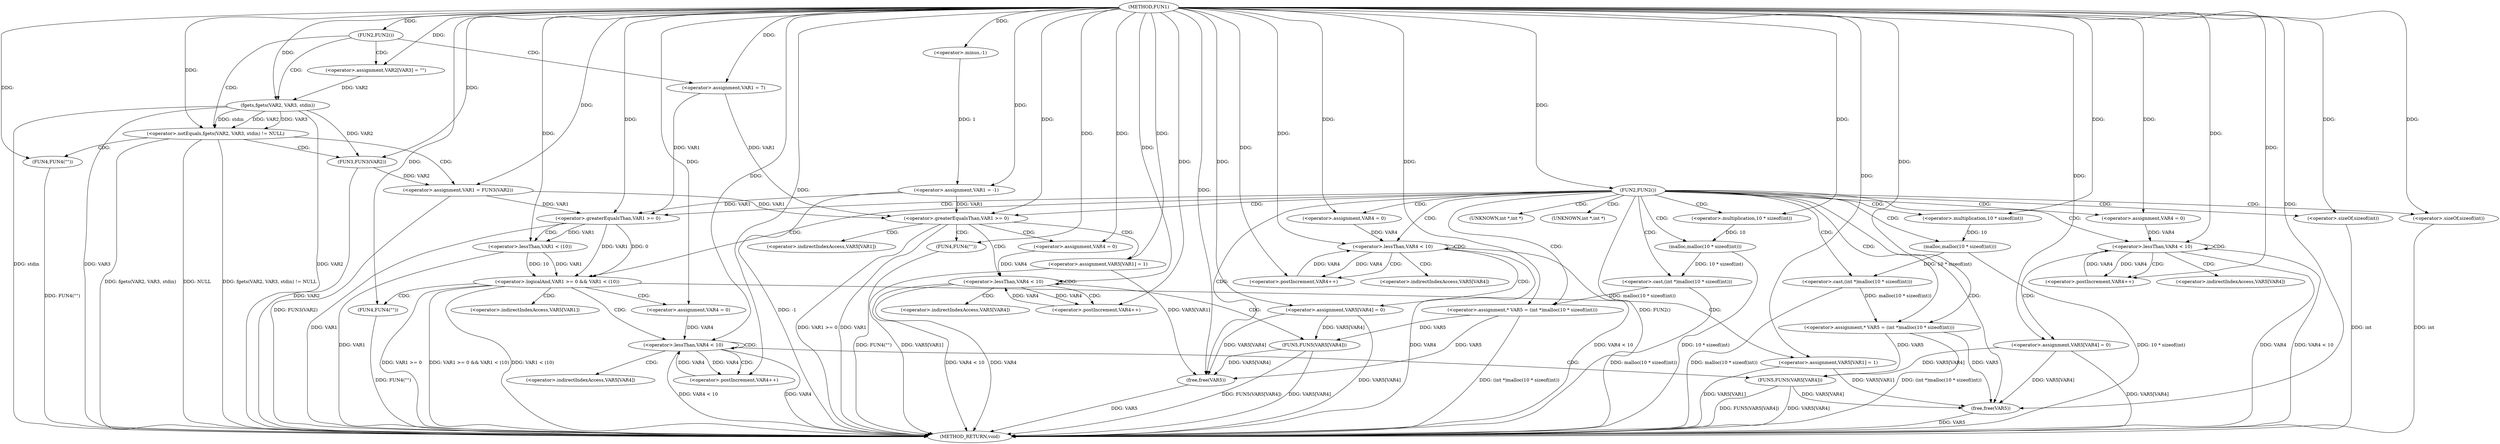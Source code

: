 digraph FUN1 {  
"1000100" [label = "(METHOD,FUN1)" ]
"1000259" [label = "(METHOD_RETURN,void)" ]
"1000103" [label = "(<operator>.assignment,VAR1 = -1)" ]
"1000105" [label = "(<operator>.minus,-1)" ]
"1000108" [label = "(FUN2,FUN2())" ]
"1000112" [label = "(<operator>.assignment,VAR2[VAR3] = \"\")" ]
"1000116" [label = "(<operator>.notEquals,fgets(VAR2, VAR3, stdin) != NULL)" ]
"1000117" [label = "(fgets,fgets(VAR2, VAR3, stdin))" ]
"1000123" [label = "(<operator>.assignment,VAR1 = FUN3(VAR2))" ]
"1000125" [label = "(FUN3,FUN3(VAR2))" ]
"1000129" [label = "(FUN4,FUN4(\"\"))" ]
"1000133" [label = "(<operator>.assignment,VAR1 = 7)" ]
"1000137" [label = "(FUN2,FUN2())" ]
"1000142" [label = "(<operator>.assignment,* VAR5 = (int *)malloc(10 * sizeof(int)))" ]
"1000144" [label = "(<operator>.cast,(int *)malloc(10 * sizeof(int)))" ]
"1000146" [label = "(malloc,malloc(10 * sizeof(int)))" ]
"1000147" [label = "(<operator>.multiplication,10 * sizeof(int))" ]
"1000149" [label = "(<operator>.sizeOf,sizeof(int))" ]
"1000152" [label = "(<operator>.assignment,VAR4 = 0)" ]
"1000155" [label = "(<operator>.lessThan,VAR4 < 10)" ]
"1000158" [label = "(<operator>.postIncrement,VAR4++)" ]
"1000161" [label = "(<operator>.assignment,VAR5[VAR4] = 0)" ]
"1000167" [label = "(<operator>.greaterEqualsThan,VAR1 >= 0)" ]
"1000171" [label = "(<operator>.assignment,VAR5[VAR1] = 1)" ]
"1000177" [label = "(<operator>.assignment,VAR4 = 0)" ]
"1000180" [label = "(<operator>.lessThan,VAR4 < 10)" ]
"1000183" [label = "(<operator>.postIncrement,VAR4++)" ]
"1000186" [label = "(FUN5,FUN5(VAR5[VAR4]))" ]
"1000192" [label = "(FUN4,FUN4(\"\"))" ]
"1000194" [label = "(free,free(VAR5))" ]
"1000201" [label = "(<operator>.assignment,* VAR5 = (int *)malloc(10 * sizeof(int)))" ]
"1000203" [label = "(<operator>.cast,(int *)malloc(10 * sizeof(int)))" ]
"1000205" [label = "(malloc,malloc(10 * sizeof(int)))" ]
"1000206" [label = "(<operator>.multiplication,10 * sizeof(int))" ]
"1000208" [label = "(<operator>.sizeOf,sizeof(int))" ]
"1000211" [label = "(<operator>.assignment,VAR4 = 0)" ]
"1000214" [label = "(<operator>.lessThan,VAR4 < 10)" ]
"1000217" [label = "(<operator>.postIncrement,VAR4++)" ]
"1000220" [label = "(<operator>.assignment,VAR5[VAR4] = 0)" ]
"1000226" [label = "(<operator>.logicalAnd,VAR1 >= 0 && VAR1 < (10))" ]
"1000227" [label = "(<operator>.greaterEqualsThan,VAR1 >= 0)" ]
"1000230" [label = "(<operator>.lessThan,VAR1 < (10))" ]
"1000234" [label = "(<operator>.assignment,VAR5[VAR1] = 1)" ]
"1000240" [label = "(<operator>.assignment,VAR4 = 0)" ]
"1000243" [label = "(<operator>.lessThan,VAR4 < 10)" ]
"1000246" [label = "(<operator>.postIncrement,VAR4++)" ]
"1000249" [label = "(FUN5,FUN5(VAR5[VAR4]))" ]
"1000255" [label = "(FUN4,FUN4(\"\"))" ]
"1000257" [label = "(free,free(VAR5))" ]
"1000145" [label = "(UNKNOWN,int *,int *)" ]
"1000162" [label = "(<operator>.indirectIndexAccess,VAR5[VAR4])" ]
"1000172" [label = "(<operator>.indirectIndexAccess,VAR5[VAR1])" ]
"1000187" [label = "(<operator>.indirectIndexAccess,VAR5[VAR4])" ]
"1000204" [label = "(UNKNOWN,int *,int *)" ]
"1000221" [label = "(<operator>.indirectIndexAccess,VAR5[VAR4])" ]
"1000235" [label = "(<operator>.indirectIndexAccess,VAR5[VAR1])" ]
"1000250" [label = "(<operator>.indirectIndexAccess,VAR5[VAR4])" ]
  "1000116" -> "1000259"  [ label = "DDG: fgets(VAR2, VAR3, stdin)"] 
  "1000208" -> "1000259"  [ label = "DDG: int"] 
  "1000234" -> "1000259"  [ label = "DDG: VAR5[VAR1]"] 
  "1000255" -> "1000259"  [ label = "DDG: FUN4(\"\")"] 
  "1000180" -> "1000259"  [ label = "DDG: VAR4"] 
  "1000167" -> "1000259"  [ label = "DDG: VAR1"] 
  "1000186" -> "1000259"  [ label = "DDG: FUN5(VAR5[VAR4])"] 
  "1000125" -> "1000259"  [ label = "DDG: VAR2"] 
  "1000171" -> "1000259"  [ label = "DDG: VAR5[VAR1]"] 
  "1000186" -> "1000259"  [ label = "DDG: VAR5[VAR4]"] 
  "1000220" -> "1000259"  [ label = "DDG: VAR5[VAR4]"] 
  "1000123" -> "1000259"  [ label = "DDG: FUN3(VAR2)"] 
  "1000226" -> "1000259"  [ label = "DDG: VAR1 >= 0"] 
  "1000103" -> "1000259"  [ label = "DDG: -1"] 
  "1000226" -> "1000259"  [ label = "DDG: VAR1 >= 0 && VAR1 < (10)"] 
  "1000227" -> "1000259"  [ label = "DDG: VAR1"] 
  "1000214" -> "1000259"  [ label = "DDG: VAR4 < 10"] 
  "1000205" -> "1000259"  [ label = "DDG: 10 * sizeof(int)"] 
  "1000194" -> "1000259"  [ label = "DDG: VAR5"] 
  "1000129" -> "1000259"  [ label = "DDG: FUN4(\"\")"] 
  "1000155" -> "1000259"  [ label = "DDG: VAR4 < 10"] 
  "1000142" -> "1000259"  [ label = "DDG: (int *)malloc(10 * sizeof(int))"] 
  "1000167" -> "1000259"  [ label = "DDG: VAR1 >= 0"] 
  "1000201" -> "1000259"  [ label = "DDG: (int *)malloc(10 * sizeof(int))"] 
  "1000116" -> "1000259"  [ label = "DDG: NULL"] 
  "1000180" -> "1000259"  [ label = "DDG: VAR4 < 10"] 
  "1000257" -> "1000259"  [ label = "DDG: VAR5"] 
  "1000117" -> "1000259"  [ label = "DDG: VAR2"] 
  "1000230" -> "1000259"  [ label = "DDG: VAR1"] 
  "1000117" -> "1000259"  [ label = "DDG: stdin"] 
  "1000226" -> "1000259"  [ label = "DDG: VAR1 < (10)"] 
  "1000214" -> "1000259"  [ label = "DDG: VAR4"] 
  "1000243" -> "1000259"  [ label = "DDG: VAR4"] 
  "1000149" -> "1000259"  [ label = "DDG: int"] 
  "1000155" -> "1000259"  [ label = "DDG: VAR4"] 
  "1000249" -> "1000259"  [ label = "DDG: VAR5[VAR4]"] 
  "1000203" -> "1000259"  [ label = "DDG: malloc(10 * sizeof(int))"] 
  "1000117" -> "1000259"  [ label = "DDG: VAR3"] 
  "1000161" -> "1000259"  [ label = "DDG: VAR5[VAR4]"] 
  "1000144" -> "1000259"  [ label = "DDG: malloc(10 * sizeof(int))"] 
  "1000146" -> "1000259"  [ label = "DDG: 10 * sizeof(int)"] 
  "1000116" -> "1000259"  [ label = "DDG: fgets(VAR2, VAR3, stdin) != NULL"] 
  "1000192" -> "1000259"  [ label = "DDG: FUN4(\"\")"] 
  "1000137" -> "1000259"  [ label = "DDG: FUN2()"] 
  "1000243" -> "1000259"  [ label = "DDG: VAR4 < 10"] 
  "1000249" -> "1000259"  [ label = "DDG: FUN5(VAR5[VAR4])"] 
  "1000105" -> "1000103"  [ label = "DDG: 1"] 
  "1000100" -> "1000103"  [ label = "DDG: "] 
  "1000100" -> "1000105"  [ label = "DDG: "] 
  "1000100" -> "1000108"  [ label = "DDG: "] 
  "1000100" -> "1000112"  [ label = "DDG: "] 
  "1000117" -> "1000116"  [ label = "DDG: VAR2"] 
  "1000117" -> "1000116"  [ label = "DDG: VAR3"] 
  "1000117" -> "1000116"  [ label = "DDG: stdin"] 
  "1000112" -> "1000117"  [ label = "DDG: VAR2"] 
  "1000100" -> "1000117"  [ label = "DDG: "] 
  "1000100" -> "1000116"  [ label = "DDG: "] 
  "1000125" -> "1000123"  [ label = "DDG: VAR2"] 
  "1000100" -> "1000123"  [ label = "DDG: "] 
  "1000117" -> "1000125"  [ label = "DDG: VAR2"] 
  "1000100" -> "1000125"  [ label = "DDG: "] 
  "1000100" -> "1000129"  [ label = "DDG: "] 
  "1000100" -> "1000133"  [ label = "DDG: "] 
  "1000100" -> "1000137"  [ label = "DDG: "] 
  "1000144" -> "1000142"  [ label = "DDG: malloc(10 * sizeof(int))"] 
  "1000100" -> "1000142"  [ label = "DDG: "] 
  "1000146" -> "1000144"  [ label = "DDG: 10 * sizeof(int)"] 
  "1000147" -> "1000146"  [ label = "DDG: 10"] 
  "1000100" -> "1000147"  [ label = "DDG: "] 
  "1000100" -> "1000149"  [ label = "DDG: "] 
  "1000100" -> "1000152"  [ label = "DDG: "] 
  "1000158" -> "1000155"  [ label = "DDG: VAR4"] 
  "1000152" -> "1000155"  [ label = "DDG: VAR4"] 
  "1000100" -> "1000155"  [ label = "DDG: "] 
  "1000155" -> "1000158"  [ label = "DDG: VAR4"] 
  "1000100" -> "1000158"  [ label = "DDG: "] 
  "1000100" -> "1000161"  [ label = "DDG: "] 
  "1000103" -> "1000167"  [ label = "DDG: VAR1"] 
  "1000133" -> "1000167"  [ label = "DDG: VAR1"] 
  "1000123" -> "1000167"  [ label = "DDG: VAR1"] 
  "1000100" -> "1000167"  [ label = "DDG: "] 
  "1000100" -> "1000171"  [ label = "DDG: "] 
  "1000100" -> "1000177"  [ label = "DDG: "] 
  "1000177" -> "1000180"  [ label = "DDG: VAR4"] 
  "1000183" -> "1000180"  [ label = "DDG: VAR4"] 
  "1000100" -> "1000180"  [ label = "DDG: "] 
  "1000180" -> "1000183"  [ label = "DDG: VAR4"] 
  "1000100" -> "1000183"  [ label = "DDG: "] 
  "1000142" -> "1000186"  [ label = "DDG: VAR5"] 
  "1000161" -> "1000186"  [ label = "DDG: VAR5[VAR4]"] 
  "1000100" -> "1000192"  [ label = "DDG: "] 
  "1000142" -> "1000194"  [ label = "DDG: VAR5"] 
  "1000161" -> "1000194"  [ label = "DDG: VAR5[VAR4]"] 
  "1000171" -> "1000194"  [ label = "DDG: VAR5[VAR1]"] 
  "1000186" -> "1000194"  [ label = "DDG: VAR5[VAR4]"] 
  "1000100" -> "1000194"  [ label = "DDG: "] 
  "1000203" -> "1000201"  [ label = "DDG: malloc(10 * sizeof(int))"] 
  "1000100" -> "1000201"  [ label = "DDG: "] 
  "1000205" -> "1000203"  [ label = "DDG: 10 * sizeof(int)"] 
  "1000206" -> "1000205"  [ label = "DDG: 10"] 
  "1000100" -> "1000206"  [ label = "DDG: "] 
  "1000100" -> "1000208"  [ label = "DDG: "] 
  "1000100" -> "1000211"  [ label = "DDG: "] 
  "1000217" -> "1000214"  [ label = "DDG: VAR4"] 
  "1000211" -> "1000214"  [ label = "DDG: VAR4"] 
  "1000100" -> "1000214"  [ label = "DDG: "] 
  "1000214" -> "1000217"  [ label = "DDG: VAR4"] 
  "1000100" -> "1000217"  [ label = "DDG: "] 
  "1000100" -> "1000220"  [ label = "DDG: "] 
  "1000227" -> "1000226"  [ label = "DDG: VAR1"] 
  "1000227" -> "1000226"  [ label = "DDG: 0"] 
  "1000103" -> "1000227"  [ label = "DDG: VAR1"] 
  "1000133" -> "1000227"  [ label = "DDG: VAR1"] 
  "1000123" -> "1000227"  [ label = "DDG: VAR1"] 
  "1000100" -> "1000227"  [ label = "DDG: "] 
  "1000230" -> "1000226"  [ label = "DDG: VAR1"] 
  "1000230" -> "1000226"  [ label = "DDG: 10"] 
  "1000227" -> "1000230"  [ label = "DDG: VAR1"] 
  "1000100" -> "1000230"  [ label = "DDG: "] 
  "1000100" -> "1000234"  [ label = "DDG: "] 
  "1000100" -> "1000240"  [ label = "DDG: "] 
  "1000240" -> "1000243"  [ label = "DDG: VAR4"] 
  "1000246" -> "1000243"  [ label = "DDG: VAR4"] 
  "1000100" -> "1000243"  [ label = "DDG: "] 
  "1000243" -> "1000246"  [ label = "DDG: VAR4"] 
  "1000100" -> "1000246"  [ label = "DDG: "] 
  "1000220" -> "1000249"  [ label = "DDG: VAR5[VAR4]"] 
  "1000201" -> "1000249"  [ label = "DDG: VAR5"] 
  "1000100" -> "1000255"  [ label = "DDG: "] 
  "1000220" -> "1000257"  [ label = "DDG: VAR5[VAR4]"] 
  "1000234" -> "1000257"  [ label = "DDG: VAR5[VAR1]"] 
  "1000249" -> "1000257"  [ label = "DDG: VAR5[VAR4]"] 
  "1000201" -> "1000257"  [ label = "DDG: VAR5"] 
  "1000100" -> "1000257"  [ label = "DDG: "] 
  "1000108" -> "1000117"  [ label = "CDG: "] 
  "1000108" -> "1000133"  [ label = "CDG: "] 
  "1000108" -> "1000112"  [ label = "CDG: "] 
  "1000108" -> "1000116"  [ label = "CDG: "] 
  "1000116" -> "1000125"  [ label = "CDG: "] 
  "1000116" -> "1000123"  [ label = "CDG: "] 
  "1000116" -> "1000129"  [ label = "CDG: "] 
  "1000137" -> "1000211"  [ label = "CDG: "] 
  "1000137" -> "1000142"  [ label = "CDG: "] 
  "1000137" -> "1000208"  [ label = "CDG: "] 
  "1000137" -> "1000227"  [ label = "CDG: "] 
  "1000137" -> "1000144"  [ label = "CDG: "] 
  "1000137" -> "1000204"  [ label = "CDG: "] 
  "1000137" -> "1000149"  [ label = "CDG: "] 
  "1000137" -> "1000206"  [ label = "CDG: "] 
  "1000137" -> "1000214"  [ label = "CDG: "] 
  "1000137" -> "1000167"  [ label = "CDG: "] 
  "1000137" -> "1000201"  [ label = "CDG: "] 
  "1000137" -> "1000145"  [ label = "CDG: "] 
  "1000137" -> "1000194"  [ label = "CDG: "] 
  "1000137" -> "1000146"  [ label = "CDG: "] 
  "1000137" -> "1000226"  [ label = "CDG: "] 
  "1000137" -> "1000152"  [ label = "CDG: "] 
  "1000137" -> "1000203"  [ label = "CDG: "] 
  "1000137" -> "1000205"  [ label = "CDG: "] 
  "1000137" -> "1000257"  [ label = "CDG: "] 
  "1000137" -> "1000155"  [ label = "CDG: "] 
  "1000137" -> "1000147"  [ label = "CDG: "] 
  "1000155" -> "1000161"  [ label = "CDG: "] 
  "1000155" -> "1000158"  [ label = "CDG: "] 
  "1000155" -> "1000155"  [ label = "CDG: "] 
  "1000155" -> "1000162"  [ label = "CDG: "] 
  "1000167" -> "1000180"  [ label = "CDG: "] 
  "1000167" -> "1000192"  [ label = "CDG: "] 
  "1000167" -> "1000172"  [ label = "CDG: "] 
  "1000167" -> "1000171"  [ label = "CDG: "] 
  "1000167" -> "1000177"  [ label = "CDG: "] 
  "1000180" -> "1000180"  [ label = "CDG: "] 
  "1000180" -> "1000183"  [ label = "CDG: "] 
  "1000180" -> "1000187"  [ label = "CDG: "] 
  "1000180" -> "1000186"  [ label = "CDG: "] 
  "1000214" -> "1000221"  [ label = "CDG: "] 
  "1000214" -> "1000220"  [ label = "CDG: "] 
  "1000214" -> "1000214"  [ label = "CDG: "] 
  "1000214" -> "1000217"  [ label = "CDG: "] 
  "1000226" -> "1000255"  [ label = "CDG: "] 
  "1000226" -> "1000243"  [ label = "CDG: "] 
  "1000226" -> "1000235"  [ label = "CDG: "] 
  "1000226" -> "1000240"  [ label = "CDG: "] 
  "1000226" -> "1000234"  [ label = "CDG: "] 
  "1000227" -> "1000230"  [ label = "CDG: "] 
  "1000243" -> "1000243"  [ label = "CDG: "] 
  "1000243" -> "1000250"  [ label = "CDG: "] 
  "1000243" -> "1000246"  [ label = "CDG: "] 
  "1000243" -> "1000249"  [ label = "CDG: "] 
}
